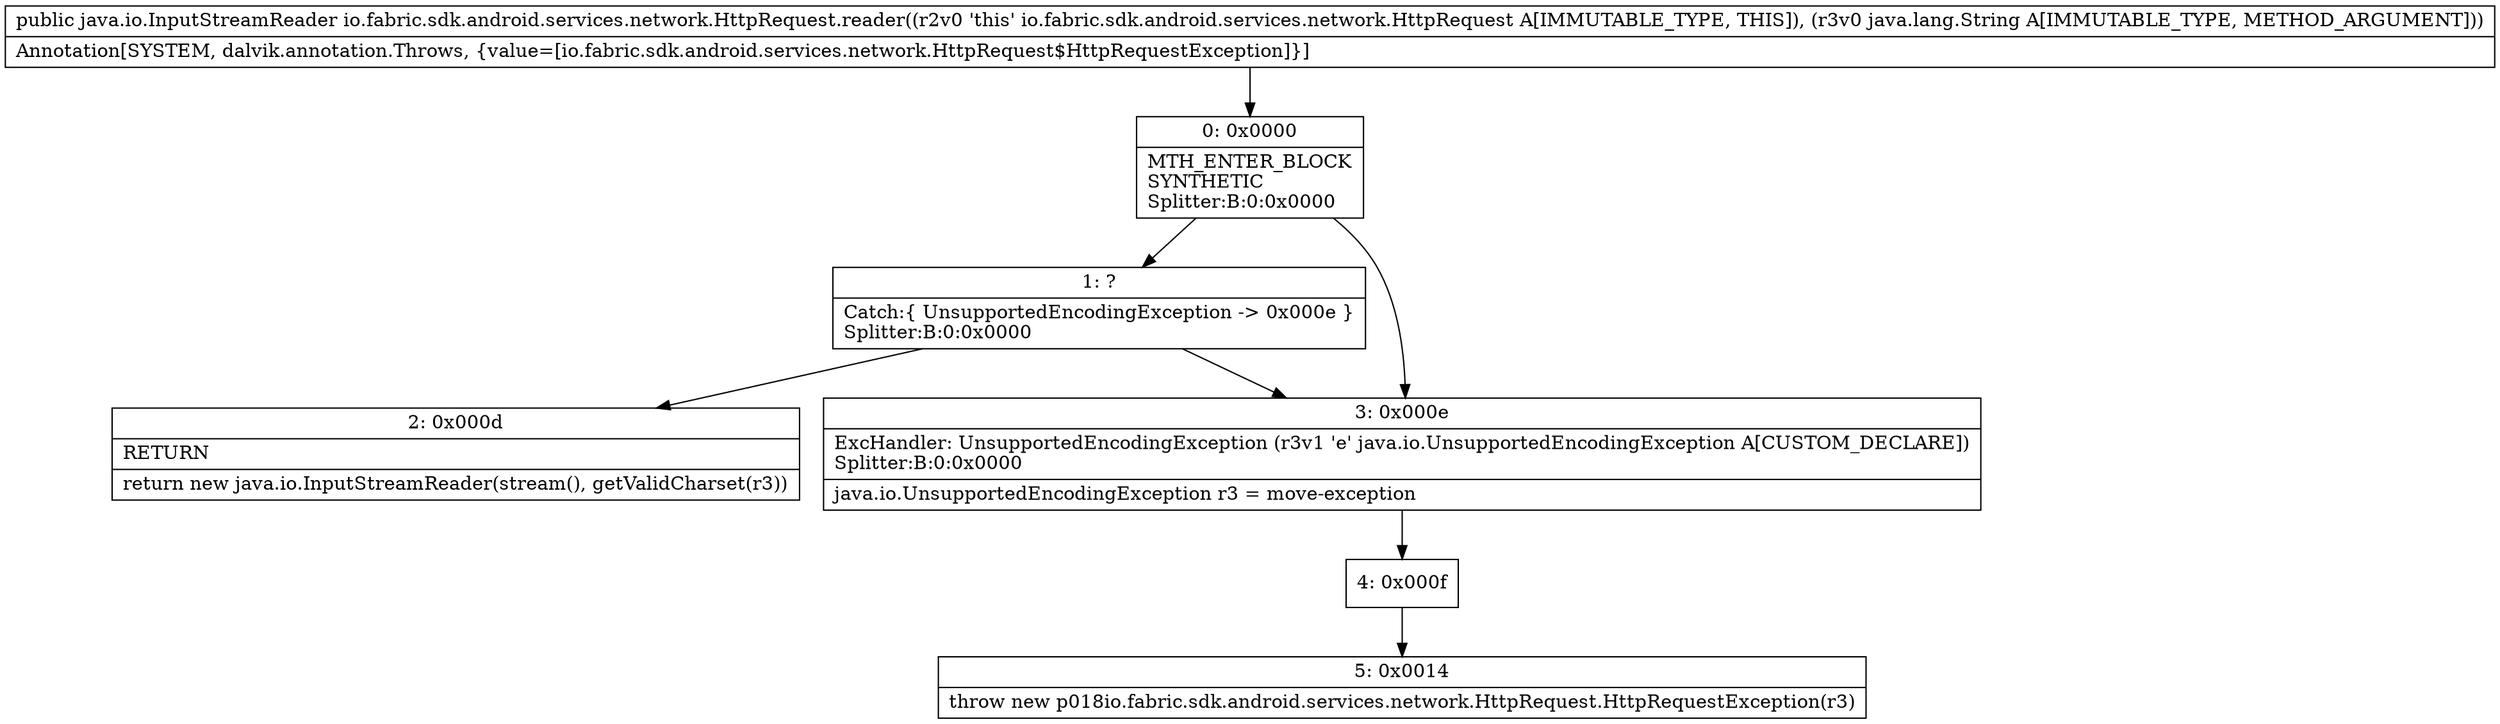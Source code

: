 digraph "CFG forio.fabric.sdk.android.services.network.HttpRequest.reader(Ljava\/lang\/String;)Ljava\/io\/InputStreamReader;" {
Node_0 [shape=record,label="{0\:\ 0x0000|MTH_ENTER_BLOCK\lSYNTHETIC\lSplitter:B:0:0x0000\l}"];
Node_1 [shape=record,label="{1\:\ ?|Catch:\{ UnsupportedEncodingException \-\> 0x000e \}\lSplitter:B:0:0x0000\l}"];
Node_2 [shape=record,label="{2\:\ 0x000d|RETURN\l|return new java.io.InputStreamReader(stream(), getValidCharset(r3))\l}"];
Node_3 [shape=record,label="{3\:\ 0x000e|ExcHandler: UnsupportedEncodingException (r3v1 'e' java.io.UnsupportedEncodingException A[CUSTOM_DECLARE])\lSplitter:B:0:0x0000\l|java.io.UnsupportedEncodingException r3 = move\-exception\l}"];
Node_4 [shape=record,label="{4\:\ 0x000f}"];
Node_5 [shape=record,label="{5\:\ 0x0014|throw new p018io.fabric.sdk.android.services.network.HttpRequest.HttpRequestException(r3)\l}"];
MethodNode[shape=record,label="{public java.io.InputStreamReader io.fabric.sdk.android.services.network.HttpRequest.reader((r2v0 'this' io.fabric.sdk.android.services.network.HttpRequest A[IMMUTABLE_TYPE, THIS]), (r3v0 java.lang.String A[IMMUTABLE_TYPE, METHOD_ARGUMENT]))  | Annotation[SYSTEM, dalvik.annotation.Throws, \{value=[io.fabric.sdk.android.services.network.HttpRequest$HttpRequestException]\}]\l}"];
MethodNode -> Node_0;
Node_0 -> Node_1;
Node_0 -> Node_3;
Node_1 -> Node_2;
Node_1 -> Node_3;
Node_3 -> Node_4;
Node_4 -> Node_5;
}

